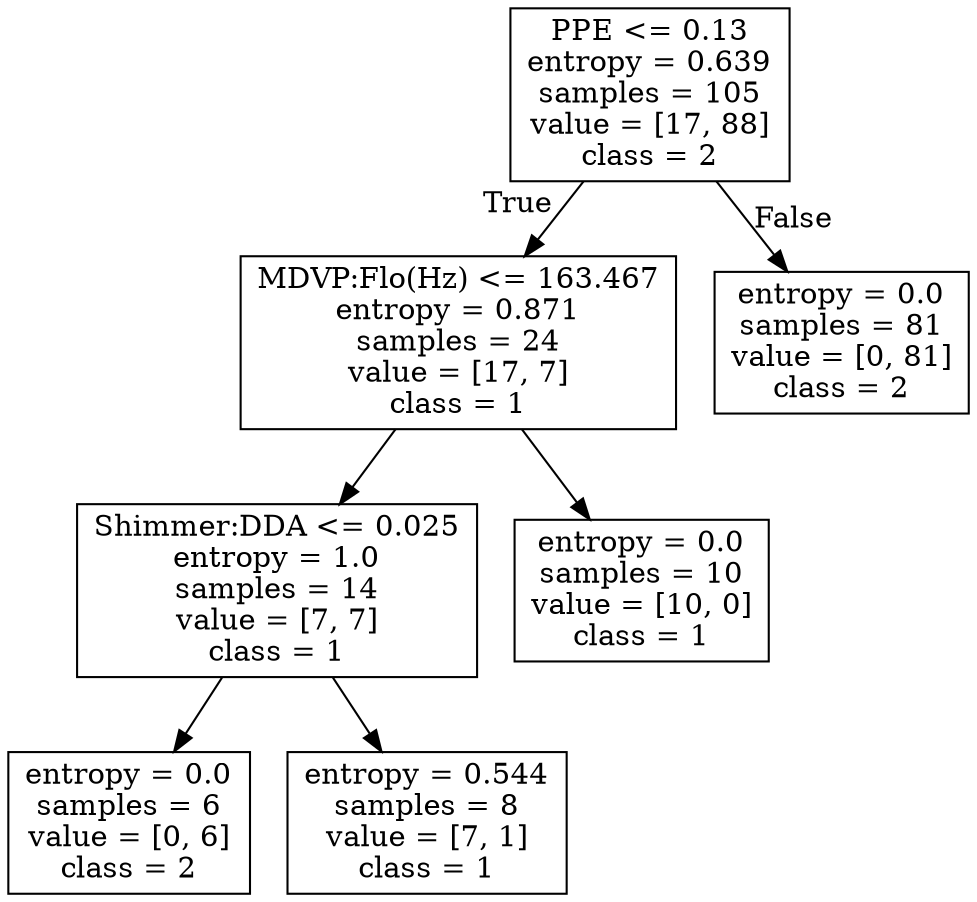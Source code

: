digraph Tree {
node [shape=box] ;
0 [label="PPE <= 0.13\nentropy = 0.639\nsamples = 105\nvalue = [17, 88]\nclass = 2"] ;
1 [label="MDVP:Flo(Hz) <= 163.467\nentropy = 0.871\nsamples = 24\nvalue = [17, 7]\nclass = 1"] ;
0 -> 1 [labeldistance=2.5, labelangle=45, headlabel="True"] ;
2 [label="Shimmer:DDA <= 0.025\nentropy = 1.0\nsamples = 14\nvalue = [7, 7]\nclass = 1"] ;
1 -> 2 ;
3 [label="entropy = 0.0\nsamples = 6\nvalue = [0, 6]\nclass = 2"] ;
2 -> 3 ;
4 [label="entropy = 0.544\nsamples = 8\nvalue = [7, 1]\nclass = 1"] ;
2 -> 4 ;
5 [label="entropy = 0.0\nsamples = 10\nvalue = [10, 0]\nclass = 1"] ;
1 -> 5 ;
6 [label="entropy = 0.0\nsamples = 81\nvalue = [0, 81]\nclass = 2"] ;
0 -> 6 [labeldistance=2.5, labelangle=-45, headlabel="False"] ;
}